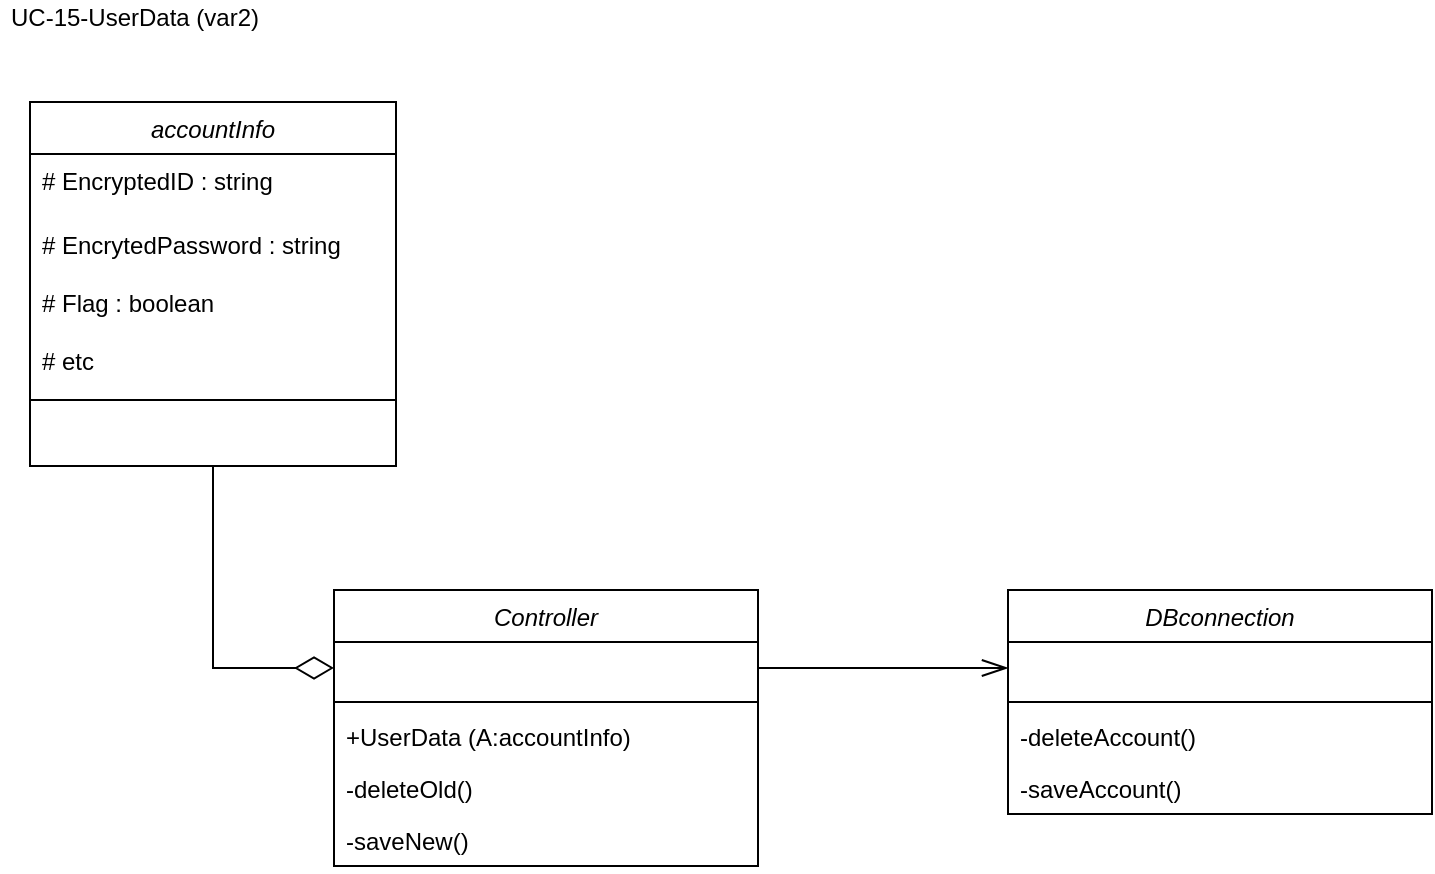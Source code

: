 <mxfile version="14.6.13" type="device"><diagram id="C5RBs43oDa-KdzZeNtuy" name="Page-1"><mxGraphModel dx="1239" dy="788" grid="0" gridSize="10" guides="1" tooltips="1" connect="1" arrows="1" fold="1" page="1" pageScale="1" pageWidth="827" pageHeight="1169" math="0" shadow="0"><root><mxCell id="WIyWlLk6GJQsqaUBKTNV-0"/><mxCell id="WIyWlLk6GJQsqaUBKTNV-1" parent="WIyWlLk6GJQsqaUBKTNV-0"/><mxCell id="zkfFHV4jXpPFQw0GAbJ--0" value="Controller" style="swimlane;fontStyle=2;align=center;verticalAlign=top;childLayout=stackLayout;horizontal=1;startSize=26;horizontalStack=0;resizeParent=1;resizeLast=0;collapsible=1;marginBottom=0;rounded=0;shadow=0;strokeWidth=1;" parent="WIyWlLk6GJQsqaUBKTNV-1" vertex="1"><mxGeometry x="176" y="303" width="212" height="138" as="geometry"><mxRectangle x="230" y="140" width="160" height="26" as="alternateBounds"/></mxGeometry></mxCell><mxCell id="zkfFHV4jXpPFQw0GAbJ--3" value=" " style="text;align=left;verticalAlign=top;spacingLeft=4;spacingRight=4;overflow=hidden;rotatable=0;points=[[0,0.5],[1,0.5]];portConstraint=eastwest;rounded=0;shadow=0;html=0;" parent="zkfFHV4jXpPFQw0GAbJ--0" vertex="1"><mxGeometry y="26" width="212" height="26" as="geometry"/></mxCell><mxCell id="zkfFHV4jXpPFQw0GAbJ--4" value="" style="line;html=1;strokeWidth=1;align=left;verticalAlign=middle;spacingTop=-1;spacingLeft=3;spacingRight=3;rotatable=0;labelPosition=right;points=[];portConstraint=eastwest;" parent="zkfFHV4jXpPFQw0GAbJ--0" vertex="1"><mxGeometry y="52" width="212" height="8" as="geometry"/></mxCell><mxCell id="zkfFHV4jXpPFQw0GAbJ--5" value="+UserData (A:accountInfo)&#10;" style="text;align=left;verticalAlign=top;spacingLeft=4;spacingRight=4;overflow=hidden;rotatable=0;points=[[0,0.5],[1,0.5]];portConstraint=eastwest;" parent="zkfFHV4jXpPFQw0GAbJ--0" vertex="1"><mxGeometry y="60" width="212" height="26" as="geometry"/></mxCell><mxCell id="9ckDFlsjNP0mbJFvoiod-0" value="-deleteOld()&#10;" style="text;align=left;verticalAlign=top;spacingLeft=4;spacingRight=4;overflow=hidden;rotatable=0;points=[[0,0.5],[1,0.5]];portConstraint=eastwest;" parent="zkfFHV4jXpPFQw0GAbJ--0" vertex="1"><mxGeometry y="86" width="212" height="26" as="geometry"/></mxCell><mxCell id="9ckDFlsjNP0mbJFvoiod-1" value="-saveNew()&#10;" style="text;align=left;verticalAlign=top;spacingLeft=4;spacingRight=4;overflow=hidden;rotatable=0;points=[[0,0.5],[1,0.5]];portConstraint=eastwest;" parent="zkfFHV4jXpPFQw0GAbJ--0" vertex="1"><mxGeometry y="112" width="212" height="26" as="geometry"/></mxCell><mxCell id="FOjH803fHnksBU1OUt5r-17" style="edgeStyle=orthogonalEdgeStyle;rounded=0;orthogonalLoop=1;jettySize=auto;html=1;entryX=0;entryY=0.5;entryDx=0;entryDy=0;endArrow=diamondThin;endFill=0;endSize=17;" parent="WIyWlLk6GJQsqaUBKTNV-1" source="FOjH803fHnksBU1OUt5r-4" target="zkfFHV4jXpPFQw0GAbJ--3" edge="1"><mxGeometry relative="1" as="geometry"/></mxCell><mxCell id="FOjH803fHnksBU1OUt5r-4" value="accountInfo" style="swimlane;fontStyle=2;align=center;verticalAlign=top;childLayout=stackLayout;horizontal=1;startSize=26;horizontalStack=0;resizeParent=1;resizeLast=0;collapsible=1;marginBottom=0;rounded=0;shadow=0;strokeWidth=1;" parent="WIyWlLk6GJQsqaUBKTNV-1" vertex="1"><mxGeometry x="24" y="59" width="183" height="182" as="geometry"><mxRectangle x="230" y="140" width="160" height="26" as="alternateBounds"/></mxGeometry></mxCell><mxCell id="FOjH803fHnksBU1OUt5r-5" value="# EncryptedID : string" style="text;align=left;verticalAlign=top;spacingLeft=4;spacingRight=4;overflow=hidden;rotatable=0;points=[[0,0.5],[1,0.5]];portConstraint=eastwest;rounded=0;shadow=0;html=0;" parent="FOjH803fHnksBU1OUt5r-4" vertex="1"><mxGeometry y="26" width="183" height="32" as="geometry"/></mxCell><mxCell id="FOjH803fHnksBU1OUt5r-13" value="# EncrytedPassword : string" style="text;align=left;verticalAlign=top;spacingLeft=4;spacingRight=4;overflow=hidden;rotatable=0;points=[[0,0.5],[1,0.5]];portConstraint=eastwest;rounded=0;shadow=0;html=0;" parent="FOjH803fHnksBU1OUt5r-4" vertex="1"><mxGeometry y="58" width="183" height="29" as="geometry"/></mxCell><mxCell id="FOjH803fHnksBU1OUt5r-14" value="# Flag : boolean" style="text;align=left;verticalAlign=top;spacingLeft=4;spacingRight=4;overflow=hidden;rotatable=0;points=[[0,0.5],[1,0.5]];portConstraint=eastwest;rounded=0;shadow=0;html=0;" parent="FOjH803fHnksBU1OUt5r-4" vertex="1"><mxGeometry y="87" width="183" height="29" as="geometry"/></mxCell><mxCell id="FOjH803fHnksBU1OUt5r-15" value="# etc" style="text;align=left;verticalAlign=top;spacingLeft=4;spacingRight=4;overflow=hidden;rotatable=0;points=[[0,0.5],[1,0.5]];portConstraint=eastwest;rounded=0;shadow=0;html=0;" parent="FOjH803fHnksBU1OUt5r-4" vertex="1"><mxGeometry y="116" width="183" height="29" as="geometry"/></mxCell><mxCell id="FOjH803fHnksBU1OUt5r-6" value="" style="line;html=1;strokeWidth=1;align=left;verticalAlign=middle;spacingTop=-1;spacingLeft=3;spacingRight=3;rotatable=0;labelPosition=right;points=[];portConstraint=eastwest;" parent="FOjH803fHnksBU1OUt5r-4" vertex="1"><mxGeometry y="145" width="183" height="8" as="geometry"/></mxCell><mxCell id="FOjH803fHnksBU1OUt5r-16" value="UC-15-UserData (var2)" style="text;html=1;align=center;verticalAlign=middle;resizable=0;points=[];autosize=1;strokeColor=none;" parent="WIyWlLk6GJQsqaUBKTNV-1" vertex="1"><mxGeometry x="9" y="8" width="134" height="18" as="geometry"/></mxCell><mxCell id="FOjH803fHnksBU1OUt5r-18" value="DBconnection" style="swimlane;fontStyle=2;align=center;verticalAlign=top;childLayout=stackLayout;horizontal=1;startSize=26;horizontalStack=0;resizeParent=1;resizeLast=0;collapsible=1;marginBottom=0;rounded=0;shadow=0;strokeWidth=1;" parent="WIyWlLk6GJQsqaUBKTNV-1" vertex="1"><mxGeometry x="513" y="303" width="212" height="112" as="geometry"><mxRectangle x="230" y="140" width="160" height="26" as="alternateBounds"/></mxGeometry></mxCell><mxCell id="FOjH803fHnksBU1OUt5r-19" value=" " style="text;align=left;verticalAlign=top;spacingLeft=4;spacingRight=4;overflow=hidden;rotatable=0;points=[[0,0.5],[1,0.5]];portConstraint=eastwest;rounded=0;shadow=0;html=0;" parent="FOjH803fHnksBU1OUt5r-18" vertex="1"><mxGeometry y="26" width="212" height="26" as="geometry"/></mxCell><mxCell id="FOjH803fHnksBU1OUt5r-20" value="" style="line;html=1;strokeWidth=1;align=left;verticalAlign=middle;spacingTop=-1;spacingLeft=3;spacingRight=3;rotatable=0;labelPosition=right;points=[];portConstraint=eastwest;" parent="FOjH803fHnksBU1OUt5r-18" vertex="1"><mxGeometry y="52" width="212" height="8" as="geometry"/></mxCell><mxCell id="FOjH803fHnksBU1OUt5r-21" value="-deleteAccount()" style="text;align=left;verticalAlign=top;spacingLeft=4;spacingRight=4;overflow=hidden;rotatable=0;points=[[0,0.5],[1,0.5]];portConstraint=eastwest;" parent="FOjH803fHnksBU1OUt5r-18" vertex="1"><mxGeometry y="60" width="212" height="26" as="geometry"/></mxCell><mxCell id="FOjH803fHnksBU1OUt5r-22" value="-saveAccount()" style="text;align=left;verticalAlign=top;spacingLeft=4;spacingRight=4;overflow=hidden;rotatable=0;points=[[0,0.5],[1,0.5]];portConstraint=eastwest;" parent="FOjH803fHnksBU1OUt5r-18" vertex="1"><mxGeometry y="86" width="212" height="26" as="geometry"/></mxCell><mxCell id="FOjH803fHnksBU1OUt5r-23" style="edgeStyle=orthogonalEdgeStyle;rounded=0;orthogonalLoop=1;jettySize=auto;html=1;entryX=0;entryY=0.5;entryDx=0;entryDy=0;endArrow=openThin;endFill=0;endSize=11;" parent="WIyWlLk6GJQsqaUBKTNV-1" source="zkfFHV4jXpPFQw0GAbJ--3" target="FOjH803fHnksBU1OUt5r-19" edge="1"><mxGeometry relative="1" as="geometry"/></mxCell></root></mxGraphModel></diagram></mxfile>